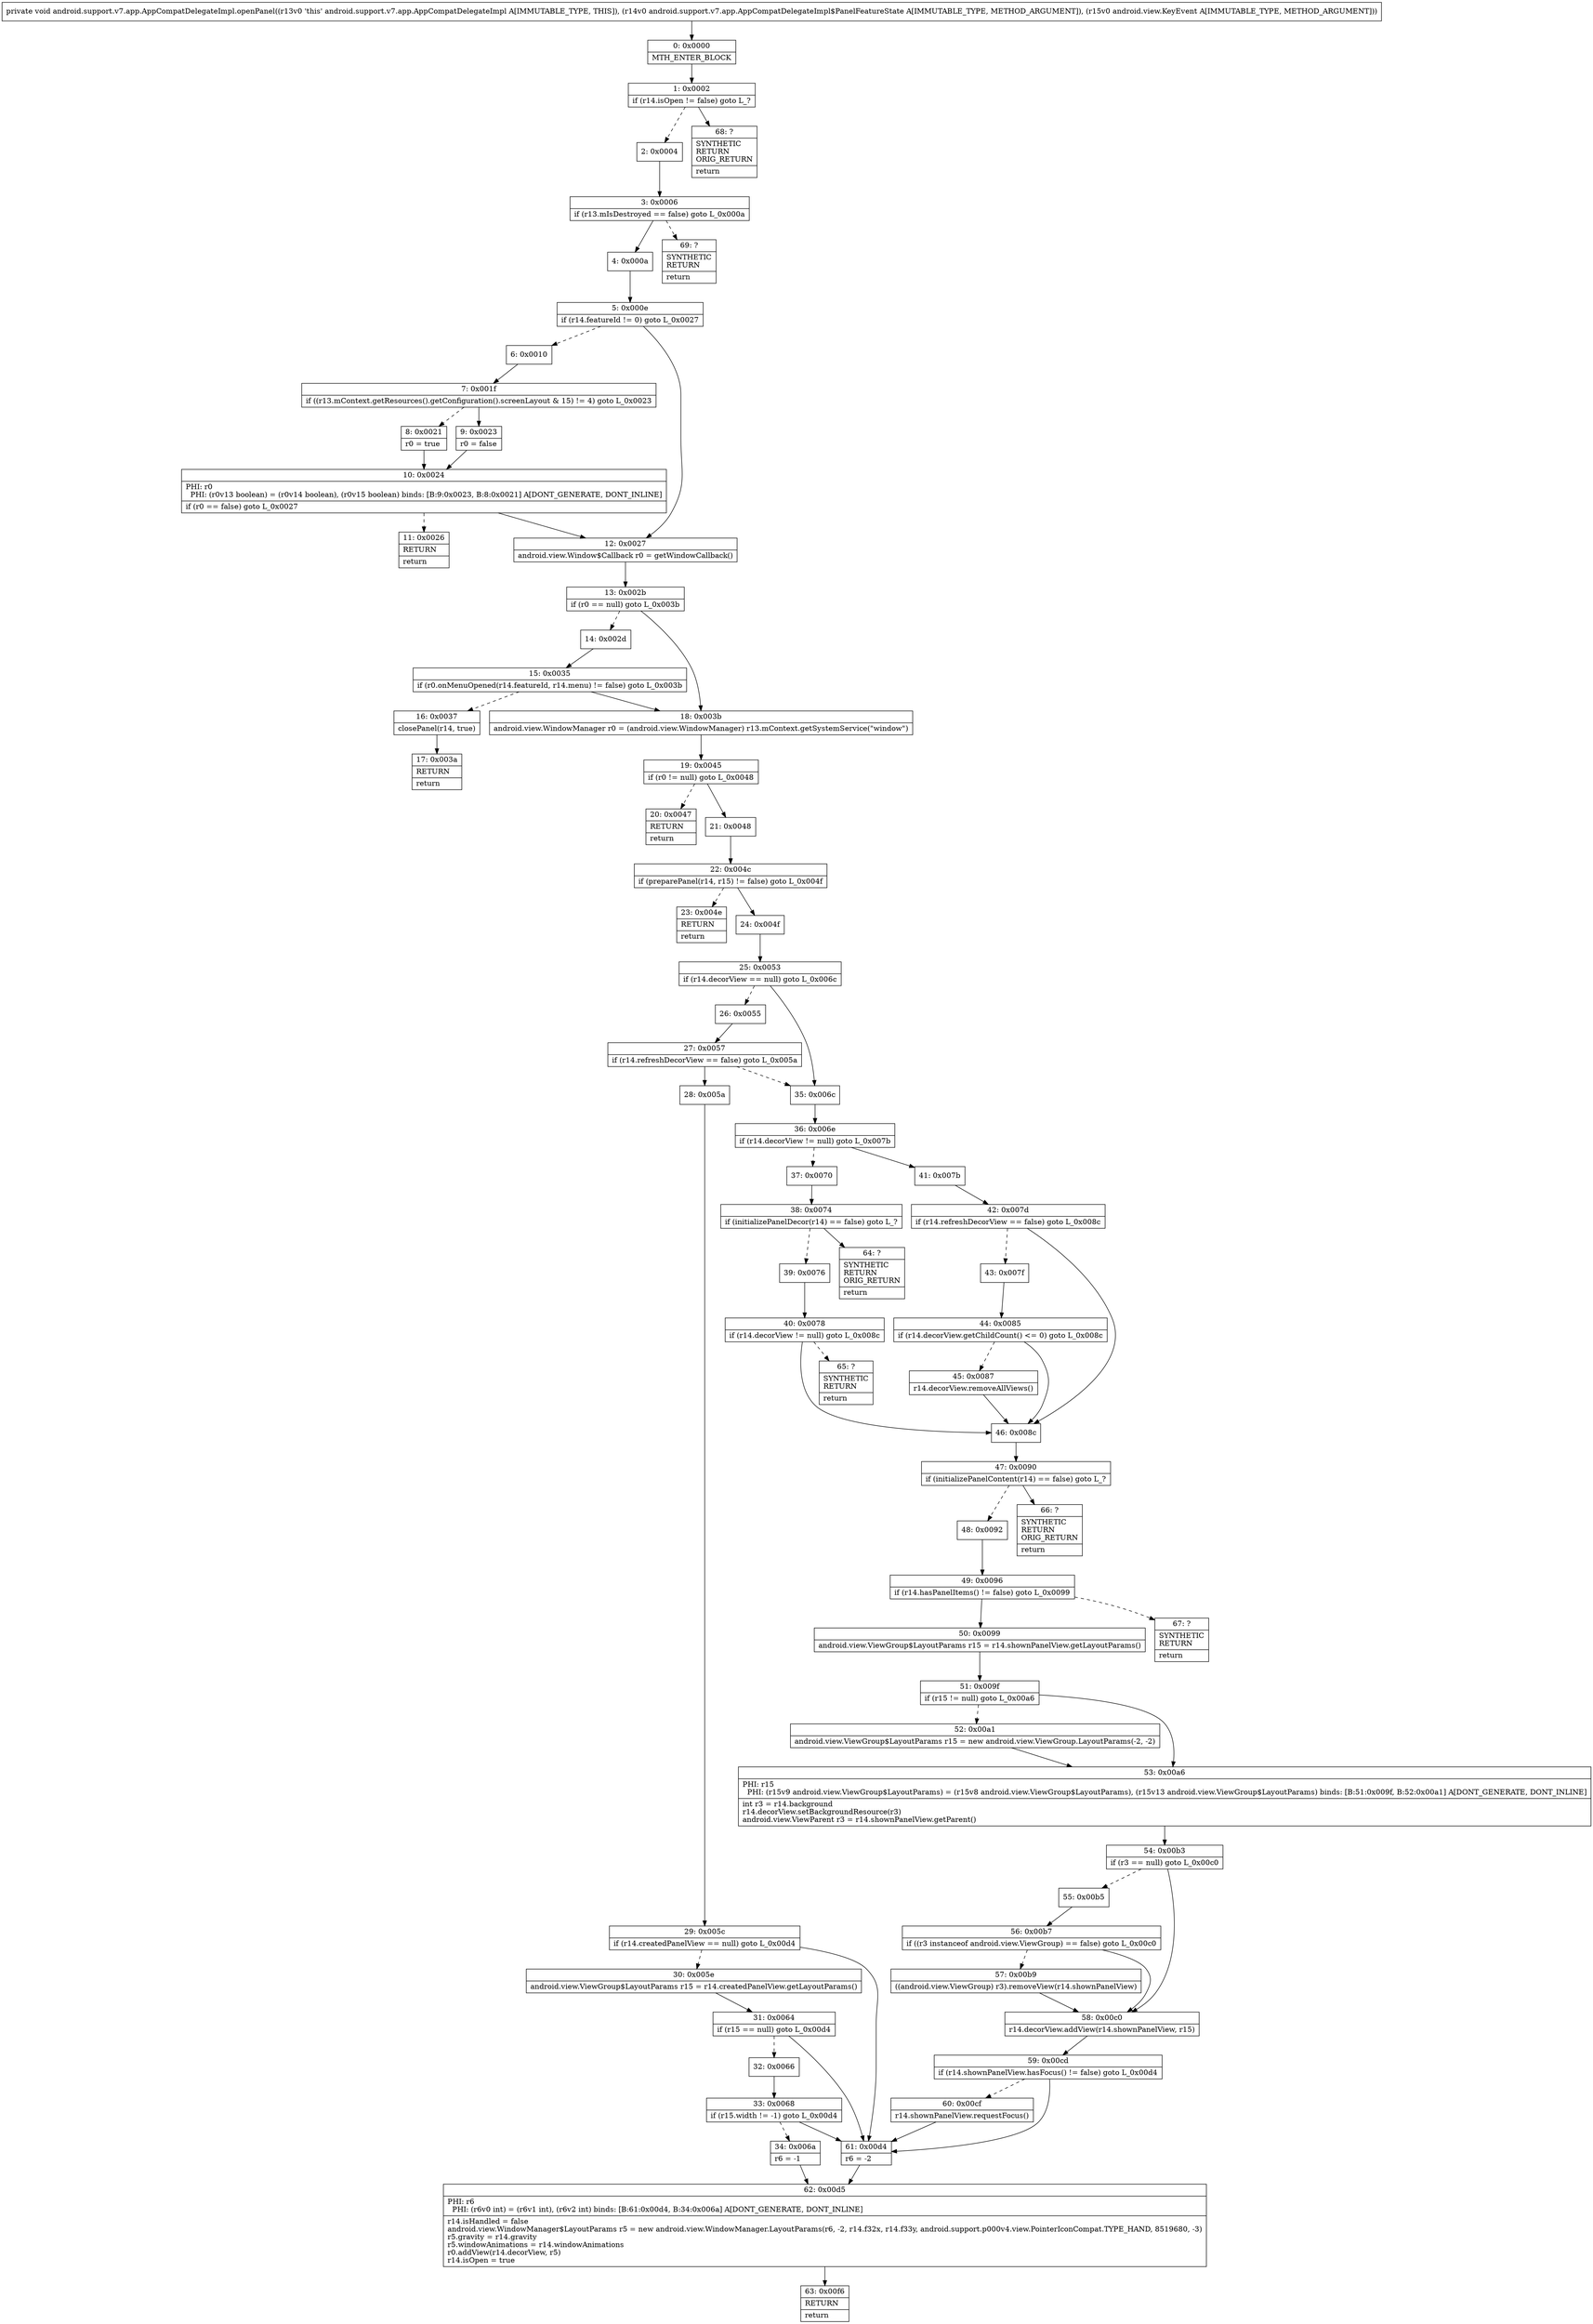 digraph "CFG forandroid.support.v7.app.AppCompatDelegateImpl.openPanel(Landroid\/support\/v7\/app\/AppCompatDelegateImpl$PanelFeatureState;Landroid\/view\/KeyEvent;)V" {
Node_0 [shape=record,label="{0\:\ 0x0000|MTH_ENTER_BLOCK\l}"];
Node_1 [shape=record,label="{1\:\ 0x0002|if (r14.isOpen != false) goto L_?\l}"];
Node_2 [shape=record,label="{2\:\ 0x0004}"];
Node_3 [shape=record,label="{3\:\ 0x0006|if (r13.mIsDestroyed == false) goto L_0x000a\l}"];
Node_4 [shape=record,label="{4\:\ 0x000a}"];
Node_5 [shape=record,label="{5\:\ 0x000e|if (r14.featureId != 0) goto L_0x0027\l}"];
Node_6 [shape=record,label="{6\:\ 0x0010}"];
Node_7 [shape=record,label="{7\:\ 0x001f|if ((r13.mContext.getResources().getConfiguration().screenLayout & 15) != 4) goto L_0x0023\l}"];
Node_8 [shape=record,label="{8\:\ 0x0021|r0 = true\l}"];
Node_9 [shape=record,label="{9\:\ 0x0023|r0 = false\l}"];
Node_10 [shape=record,label="{10\:\ 0x0024|PHI: r0 \l  PHI: (r0v13 boolean) = (r0v14 boolean), (r0v15 boolean) binds: [B:9:0x0023, B:8:0x0021] A[DONT_GENERATE, DONT_INLINE]\l|if (r0 == false) goto L_0x0027\l}"];
Node_11 [shape=record,label="{11\:\ 0x0026|RETURN\l|return\l}"];
Node_12 [shape=record,label="{12\:\ 0x0027|android.view.Window$Callback r0 = getWindowCallback()\l}"];
Node_13 [shape=record,label="{13\:\ 0x002b|if (r0 == null) goto L_0x003b\l}"];
Node_14 [shape=record,label="{14\:\ 0x002d}"];
Node_15 [shape=record,label="{15\:\ 0x0035|if (r0.onMenuOpened(r14.featureId, r14.menu) != false) goto L_0x003b\l}"];
Node_16 [shape=record,label="{16\:\ 0x0037|closePanel(r14, true)\l}"];
Node_17 [shape=record,label="{17\:\ 0x003a|RETURN\l|return\l}"];
Node_18 [shape=record,label="{18\:\ 0x003b|android.view.WindowManager r0 = (android.view.WindowManager) r13.mContext.getSystemService(\"window\")\l}"];
Node_19 [shape=record,label="{19\:\ 0x0045|if (r0 != null) goto L_0x0048\l}"];
Node_20 [shape=record,label="{20\:\ 0x0047|RETURN\l|return\l}"];
Node_21 [shape=record,label="{21\:\ 0x0048}"];
Node_22 [shape=record,label="{22\:\ 0x004c|if (preparePanel(r14, r15) != false) goto L_0x004f\l}"];
Node_23 [shape=record,label="{23\:\ 0x004e|RETURN\l|return\l}"];
Node_24 [shape=record,label="{24\:\ 0x004f}"];
Node_25 [shape=record,label="{25\:\ 0x0053|if (r14.decorView == null) goto L_0x006c\l}"];
Node_26 [shape=record,label="{26\:\ 0x0055}"];
Node_27 [shape=record,label="{27\:\ 0x0057|if (r14.refreshDecorView == false) goto L_0x005a\l}"];
Node_28 [shape=record,label="{28\:\ 0x005a}"];
Node_29 [shape=record,label="{29\:\ 0x005c|if (r14.createdPanelView == null) goto L_0x00d4\l}"];
Node_30 [shape=record,label="{30\:\ 0x005e|android.view.ViewGroup$LayoutParams r15 = r14.createdPanelView.getLayoutParams()\l}"];
Node_31 [shape=record,label="{31\:\ 0x0064|if (r15 == null) goto L_0x00d4\l}"];
Node_32 [shape=record,label="{32\:\ 0x0066}"];
Node_33 [shape=record,label="{33\:\ 0x0068|if (r15.width != \-1) goto L_0x00d4\l}"];
Node_34 [shape=record,label="{34\:\ 0x006a|r6 = \-1\l}"];
Node_35 [shape=record,label="{35\:\ 0x006c}"];
Node_36 [shape=record,label="{36\:\ 0x006e|if (r14.decorView != null) goto L_0x007b\l}"];
Node_37 [shape=record,label="{37\:\ 0x0070}"];
Node_38 [shape=record,label="{38\:\ 0x0074|if (initializePanelDecor(r14) == false) goto L_?\l}"];
Node_39 [shape=record,label="{39\:\ 0x0076}"];
Node_40 [shape=record,label="{40\:\ 0x0078|if (r14.decorView != null) goto L_0x008c\l}"];
Node_41 [shape=record,label="{41\:\ 0x007b}"];
Node_42 [shape=record,label="{42\:\ 0x007d|if (r14.refreshDecorView == false) goto L_0x008c\l}"];
Node_43 [shape=record,label="{43\:\ 0x007f}"];
Node_44 [shape=record,label="{44\:\ 0x0085|if (r14.decorView.getChildCount() \<= 0) goto L_0x008c\l}"];
Node_45 [shape=record,label="{45\:\ 0x0087|r14.decorView.removeAllViews()\l}"];
Node_46 [shape=record,label="{46\:\ 0x008c}"];
Node_47 [shape=record,label="{47\:\ 0x0090|if (initializePanelContent(r14) == false) goto L_?\l}"];
Node_48 [shape=record,label="{48\:\ 0x0092}"];
Node_49 [shape=record,label="{49\:\ 0x0096|if (r14.hasPanelItems() != false) goto L_0x0099\l}"];
Node_50 [shape=record,label="{50\:\ 0x0099|android.view.ViewGroup$LayoutParams r15 = r14.shownPanelView.getLayoutParams()\l}"];
Node_51 [shape=record,label="{51\:\ 0x009f|if (r15 != null) goto L_0x00a6\l}"];
Node_52 [shape=record,label="{52\:\ 0x00a1|android.view.ViewGroup$LayoutParams r15 = new android.view.ViewGroup.LayoutParams(\-2, \-2)\l}"];
Node_53 [shape=record,label="{53\:\ 0x00a6|PHI: r15 \l  PHI: (r15v9 android.view.ViewGroup$LayoutParams) = (r15v8 android.view.ViewGroup$LayoutParams), (r15v13 android.view.ViewGroup$LayoutParams) binds: [B:51:0x009f, B:52:0x00a1] A[DONT_GENERATE, DONT_INLINE]\l|int r3 = r14.background\lr14.decorView.setBackgroundResource(r3)\landroid.view.ViewParent r3 = r14.shownPanelView.getParent()\l}"];
Node_54 [shape=record,label="{54\:\ 0x00b3|if (r3 == null) goto L_0x00c0\l}"];
Node_55 [shape=record,label="{55\:\ 0x00b5}"];
Node_56 [shape=record,label="{56\:\ 0x00b7|if ((r3 instanceof android.view.ViewGroup) == false) goto L_0x00c0\l}"];
Node_57 [shape=record,label="{57\:\ 0x00b9|((android.view.ViewGroup) r3).removeView(r14.shownPanelView)\l}"];
Node_58 [shape=record,label="{58\:\ 0x00c0|r14.decorView.addView(r14.shownPanelView, r15)\l}"];
Node_59 [shape=record,label="{59\:\ 0x00cd|if (r14.shownPanelView.hasFocus() != false) goto L_0x00d4\l}"];
Node_60 [shape=record,label="{60\:\ 0x00cf|r14.shownPanelView.requestFocus()\l}"];
Node_61 [shape=record,label="{61\:\ 0x00d4|r6 = \-2\l}"];
Node_62 [shape=record,label="{62\:\ 0x00d5|PHI: r6 \l  PHI: (r6v0 int) = (r6v1 int), (r6v2 int) binds: [B:61:0x00d4, B:34:0x006a] A[DONT_GENERATE, DONT_INLINE]\l|r14.isHandled = false\landroid.view.WindowManager$LayoutParams r5 = new android.view.WindowManager.LayoutParams(r6, \-2, r14.f32x, r14.f33y, android.support.p000v4.view.PointerIconCompat.TYPE_HAND, 8519680, \-3)\lr5.gravity = r14.gravity\lr5.windowAnimations = r14.windowAnimations\lr0.addView(r14.decorView, r5)\lr14.isOpen = true\l}"];
Node_63 [shape=record,label="{63\:\ 0x00f6|RETURN\l|return\l}"];
Node_64 [shape=record,label="{64\:\ ?|SYNTHETIC\lRETURN\lORIG_RETURN\l|return\l}"];
Node_65 [shape=record,label="{65\:\ ?|SYNTHETIC\lRETURN\l|return\l}"];
Node_66 [shape=record,label="{66\:\ ?|SYNTHETIC\lRETURN\lORIG_RETURN\l|return\l}"];
Node_67 [shape=record,label="{67\:\ ?|SYNTHETIC\lRETURN\l|return\l}"];
Node_68 [shape=record,label="{68\:\ ?|SYNTHETIC\lRETURN\lORIG_RETURN\l|return\l}"];
Node_69 [shape=record,label="{69\:\ ?|SYNTHETIC\lRETURN\l|return\l}"];
MethodNode[shape=record,label="{private void android.support.v7.app.AppCompatDelegateImpl.openPanel((r13v0 'this' android.support.v7.app.AppCompatDelegateImpl A[IMMUTABLE_TYPE, THIS]), (r14v0 android.support.v7.app.AppCompatDelegateImpl$PanelFeatureState A[IMMUTABLE_TYPE, METHOD_ARGUMENT]), (r15v0 android.view.KeyEvent A[IMMUTABLE_TYPE, METHOD_ARGUMENT])) }"];
MethodNode -> Node_0;
Node_0 -> Node_1;
Node_1 -> Node_2[style=dashed];
Node_1 -> Node_68;
Node_2 -> Node_3;
Node_3 -> Node_4;
Node_3 -> Node_69[style=dashed];
Node_4 -> Node_5;
Node_5 -> Node_6[style=dashed];
Node_5 -> Node_12;
Node_6 -> Node_7;
Node_7 -> Node_8[style=dashed];
Node_7 -> Node_9;
Node_8 -> Node_10;
Node_9 -> Node_10;
Node_10 -> Node_11[style=dashed];
Node_10 -> Node_12;
Node_12 -> Node_13;
Node_13 -> Node_14[style=dashed];
Node_13 -> Node_18;
Node_14 -> Node_15;
Node_15 -> Node_16[style=dashed];
Node_15 -> Node_18;
Node_16 -> Node_17;
Node_18 -> Node_19;
Node_19 -> Node_20[style=dashed];
Node_19 -> Node_21;
Node_21 -> Node_22;
Node_22 -> Node_23[style=dashed];
Node_22 -> Node_24;
Node_24 -> Node_25;
Node_25 -> Node_26[style=dashed];
Node_25 -> Node_35;
Node_26 -> Node_27;
Node_27 -> Node_28;
Node_27 -> Node_35[style=dashed];
Node_28 -> Node_29;
Node_29 -> Node_30[style=dashed];
Node_29 -> Node_61;
Node_30 -> Node_31;
Node_31 -> Node_32[style=dashed];
Node_31 -> Node_61;
Node_32 -> Node_33;
Node_33 -> Node_34[style=dashed];
Node_33 -> Node_61;
Node_34 -> Node_62;
Node_35 -> Node_36;
Node_36 -> Node_37[style=dashed];
Node_36 -> Node_41;
Node_37 -> Node_38;
Node_38 -> Node_39[style=dashed];
Node_38 -> Node_64;
Node_39 -> Node_40;
Node_40 -> Node_46;
Node_40 -> Node_65[style=dashed];
Node_41 -> Node_42;
Node_42 -> Node_43[style=dashed];
Node_42 -> Node_46;
Node_43 -> Node_44;
Node_44 -> Node_45[style=dashed];
Node_44 -> Node_46;
Node_45 -> Node_46;
Node_46 -> Node_47;
Node_47 -> Node_48[style=dashed];
Node_47 -> Node_66;
Node_48 -> Node_49;
Node_49 -> Node_50;
Node_49 -> Node_67[style=dashed];
Node_50 -> Node_51;
Node_51 -> Node_52[style=dashed];
Node_51 -> Node_53;
Node_52 -> Node_53;
Node_53 -> Node_54;
Node_54 -> Node_55[style=dashed];
Node_54 -> Node_58;
Node_55 -> Node_56;
Node_56 -> Node_57[style=dashed];
Node_56 -> Node_58;
Node_57 -> Node_58;
Node_58 -> Node_59;
Node_59 -> Node_60[style=dashed];
Node_59 -> Node_61;
Node_60 -> Node_61;
Node_61 -> Node_62;
Node_62 -> Node_63;
}

